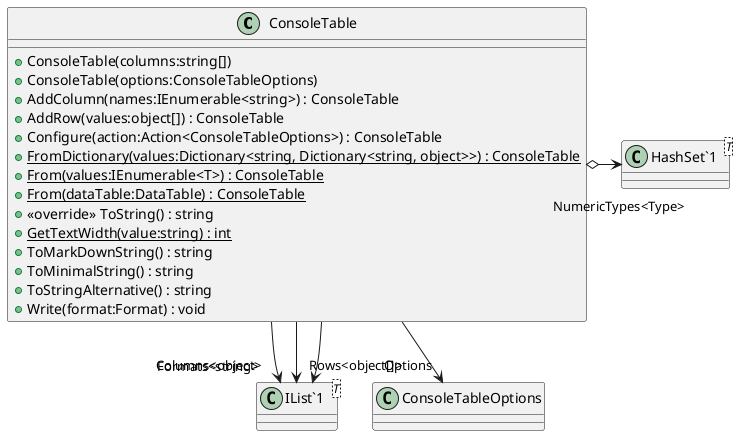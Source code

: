 @startuml
class ConsoleTable {
    + ConsoleTable(columns:string[])
    + ConsoleTable(options:ConsoleTableOptions)
    + AddColumn(names:IEnumerable<string>) : ConsoleTable
    + AddRow(values:object[]) : ConsoleTable
    + Configure(action:Action<ConsoleTableOptions>) : ConsoleTable
    + {static} FromDictionary(values:Dictionary<string, Dictionary<string, object>>) : ConsoleTable
    + {static} From(values:IEnumerable<T>) : ConsoleTable
    + {static} From(dataTable:DataTable) : ConsoleTable
    + <<override>> ToString() : string
    + {static} GetTextWidth(value:string) : int
    + ToMarkDownString() : string
    + ToMinimalString() : string
    + ToStringAlternative() : string
    + Write(format:Format) : void
}
class "IList`1"<T> {
}
class "HashSet`1"<T> {
}
ConsoleTable --> "Columns<object>" "IList`1"
ConsoleTable --> "Rows<object[]>" "IList`1"
ConsoleTable --> "Options" ConsoleTableOptions
ConsoleTable --> "Formats<string>" "IList`1"
ConsoleTable o-> "NumericTypes<Type>" "HashSet`1"
@enduml
